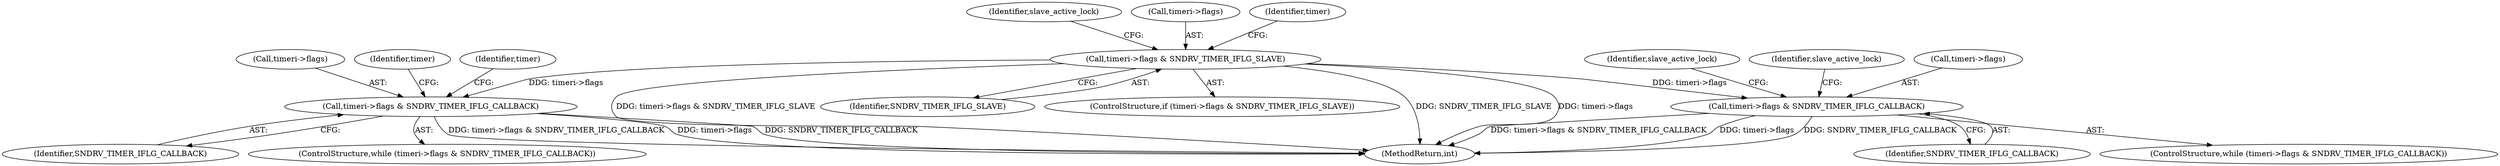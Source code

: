digraph "0_linux_b5a663aa426f4884c71cd8580adae73f33570f0d_1@pointer" {
"1000123" [label="(Call,timeri->flags & SNDRV_TIMER_IFLG_SLAVE)"];
"1000133" [label="(Call,timeri->flags & SNDRV_TIMER_IFLG_CALLBACK)"];
"1000179" [label="(Call,timeri->flags & SNDRV_TIMER_IFLG_CALLBACK)"];
"1000122" [label="(ControlStructure,if (timeri->flags & SNDRV_TIMER_IFLG_SLAVE))"];
"1000294" [label="(MethodReturn,int)"];
"1000141" [label="(Identifier,slave_active_lock)"];
"1000179" [label="(Call,timeri->flags & SNDRV_TIMER_IFLG_CALLBACK)"];
"1000180" [label="(Call,timeri->flags)"];
"1000188" [label="(Identifier,timer)"];
"1000131" [label="(Identifier,slave_active_lock)"];
"1000123" [label="(Call,timeri->flags & SNDRV_TIMER_IFLG_SLAVE)"];
"1000133" [label="(Call,timeri->flags & SNDRV_TIMER_IFLG_CALLBACK)"];
"1000124" [label="(Call,timeri->flags)"];
"1000164" [label="(Identifier,timer)"];
"1000137" [label="(Identifier,SNDRV_TIMER_IFLG_CALLBACK)"];
"1000134" [label="(Call,timeri->flags)"];
"1000183" [label="(Identifier,SNDRV_TIMER_IFLG_CALLBACK)"];
"1000127" [label="(Identifier,SNDRV_TIMER_IFLG_SLAVE)"];
"1000149" [label="(Identifier,slave_active_lock)"];
"1000132" [label="(ControlStructure,while (timeri->flags & SNDRV_TIMER_IFLG_CALLBACK))"];
"1000200" [label="(Identifier,timer)"];
"1000178" [label="(ControlStructure,while (timeri->flags & SNDRV_TIMER_IFLG_CALLBACK))"];
"1000123" -> "1000122"  [label="AST: "];
"1000123" -> "1000127"  [label="CFG: "];
"1000124" -> "1000123"  [label="AST: "];
"1000127" -> "1000123"  [label="AST: "];
"1000131" -> "1000123"  [label="CFG: "];
"1000164" -> "1000123"  [label="CFG: "];
"1000123" -> "1000294"  [label="DDG: timeri->flags & SNDRV_TIMER_IFLG_SLAVE"];
"1000123" -> "1000294"  [label="DDG: SNDRV_TIMER_IFLG_SLAVE"];
"1000123" -> "1000294"  [label="DDG: timeri->flags"];
"1000123" -> "1000133"  [label="DDG: timeri->flags"];
"1000123" -> "1000179"  [label="DDG: timeri->flags"];
"1000133" -> "1000132"  [label="AST: "];
"1000133" -> "1000137"  [label="CFG: "];
"1000134" -> "1000133"  [label="AST: "];
"1000137" -> "1000133"  [label="AST: "];
"1000141" -> "1000133"  [label="CFG: "];
"1000149" -> "1000133"  [label="CFG: "];
"1000133" -> "1000294"  [label="DDG: timeri->flags & SNDRV_TIMER_IFLG_CALLBACK"];
"1000133" -> "1000294"  [label="DDG: timeri->flags"];
"1000133" -> "1000294"  [label="DDG: SNDRV_TIMER_IFLG_CALLBACK"];
"1000179" -> "1000178"  [label="AST: "];
"1000179" -> "1000183"  [label="CFG: "];
"1000180" -> "1000179"  [label="AST: "];
"1000183" -> "1000179"  [label="AST: "];
"1000188" -> "1000179"  [label="CFG: "];
"1000200" -> "1000179"  [label="CFG: "];
"1000179" -> "1000294"  [label="DDG: timeri->flags & SNDRV_TIMER_IFLG_CALLBACK"];
"1000179" -> "1000294"  [label="DDG: timeri->flags"];
"1000179" -> "1000294"  [label="DDG: SNDRV_TIMER_IFLG_CALLBACK"];
}
